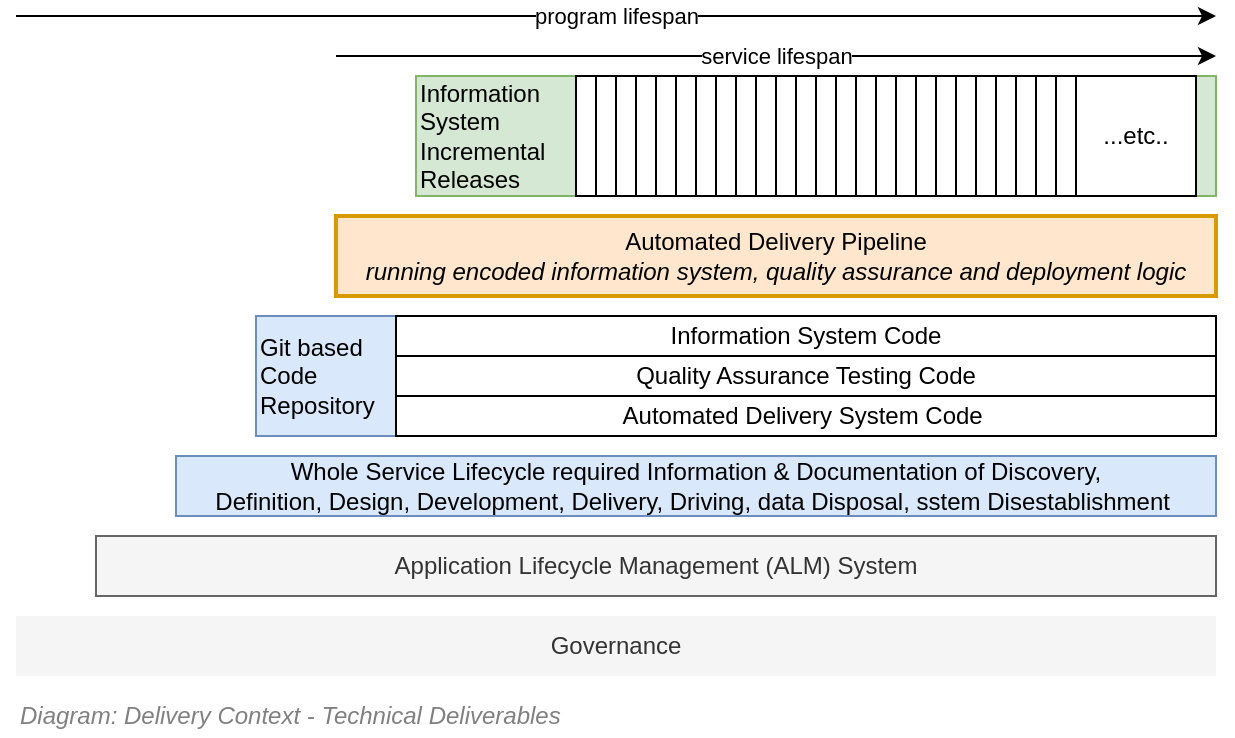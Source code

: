 <mxfile version="17.5.0" type="google"><diagram id="qJkD7ke46GqbPMPw2COf" name="Technical Deliverables"><mxGraphModel grid="1" page="1" gridSize="10" guides="1" tooltips="1" connect="1" arrows="1" fold="1" pageScale="1" pageWidth="827" pageHeight="1169" math="0" shadow="0"><root><mxCell id="fMRSuO60Gew_6aRGeOks-0"/><mxCell id="fMRSuO60Gew_6aRGeOks-1" value="Diagram" parent="fMRSuO60Gew_6aRGeOks-0"/><mxCell id="fMRSuO60Gew_6aRGeOks-2" value="Git based &lt;br&gt;Code &lt;br&gt;Repository" style="rounded=0;whiteSpace=wrap;html=1;align=left;recursiveResize=0;container=1;collapsible=0;fillColor=#dae8fc;strokeColor=#6c8ebf;" vertex="1" parent="fMRSuO60Gew_6aRGeOks-1"><mxGeometry x="240" y="330" width="480" height="60" as="geometry"/></mxCell><mxCell id="fMRSuO60Gew_6aRGeOks-3" value="Quality Assurance Testing Code" style="rounded=0;whiteSpace=wrap;html=1;" vertex="1" parent="fMRSuO60Gew_6aRGeOks-1"><mxGeometry x="310" y="350" width="410" height="20" as="geometry"/></mxCell><mxCell id="fMRSuO60Gew_6aRGeOks-4" value="Information &lt;br&gt;System &lt;br&gt;Incremental&lt;br&gt;Releases" style="rounded=0;whiteSpace=wrap;html=1;align=left;recursiveResize=0;collapsible=0;container=1;fillColor=#d5e8d4;strokeColor=#82b366;" vertex="1" parent="fMRSuO60Gew_6aRGeOks-1"><mxGeometry x="320" y="210" width="400" height="60" as="geometry"/></mxCell><mxCell id="fMRSuO60Gew_6aRGeOks-5" value="" style="rounded=0;whiteSpace=wrap;html=1;align=left;" vertex="1" parent="fMRSuO60Gew_6aRGeOks-4"><mxGeometry x="80" width="10" height="60" as="geometry"/></mxCell><mxCell id="fMRSuO60Gew_6aRGeOks-6" value="" style="rounded=0;whiteSpace=wrap;html=1;align=left;" vertex="1" parent="fMRSuO60Gew_6aRGeOks-4"><mxGeometry x="90" width="10" height="60" as="geometry"/></mxCell><mxCell id="fMRSuO60Gew_6aRGeOks-7" value="" style="rounded=0;whiteSpace=wrap;html=1;align=left;" vertex="1" parent="fMRSuO60Gew_6aRGeOks-4"><mxGeometry x="100" width="10" height="60" as="geometry"/></mxCell><mxCell id="fMRSuO60Gew_6aRGeOks-8" value="" style="rounded=0;whiteSpace=wrap;html=1;align=left;" vertex="1" parent="fMRSuO60Gew_6aRGeOks-4"><mxGeometry x="110" width="10" height="60" as="geometry"/></mxCell><mxCell id="fMRSuO60Gew_6aRGeOks-9" value="" style="rounded=0;whiteSpace=wrap;html=1;align=left;" vertex="1" parent="fMRSuO60Gew_6aRGeOks-4"><mxGeometry x="120" width="10" height="60" as="geometry"/></mxCell><mxCell id="fMRSuO60Gew_6aRGeOks-10" value="" style="rounded=0;whiteSpace=wrap;html=1;align=left;" vertex="1" parent="fMRSuO60Gew_6aRGeOks-4"><mxGeometry x="130" width="10" height="60" as="geometry"/></mxCell><mxCell id="fMRSuO60Gew_6aRGeOks-11" value="" style="rounded=0;whiteSpace=wrap;html=1;align=left;" vertex="1" parent="fMRSuO60Gew_6aRGeOks-4"><mxGeometry x="140" width="10" height="60" as="geometry"/></mxCell><mxCell id="fMRSuO60Gew_6aRGeOks-12" value="" style="rounded=0;whiteSpace=wrap;html=1;align=left;" vertex="1" parent="fMRSuO60Gew_6aRGeOks-4"><mxGeometry x="150" width="10" height="60" as="geometry"/></mxCell><mxCell id="fMRSuO60Gew_6aRGeOks-13" value="" style="rounded=0;whiteSpace=wrap;html=1;align=left;" vertex="1" parent="fMRSuO60Gew_6aRGeOks-4"><mxGeometry x="160" width="10" height="60" as="geometry"/></mxCell><mxCell id="fMRSuO60Gew_6aRGeOks-14" value="" style="rounded=0;whiteSpace=wrap;html=1;align=left;" vertex="1" parent="fMRSuO60Gew_6aRGeOks-4"><mxGeometry x="170" width="10" height="60" as="geometry"/></mxCell><mxCell id="fMRSuO60Gew_6aRGeOks-15" value="" style="rounded=0;whiteSpace=wrap;html=1;align=left;" vertex="1" parent="fMRSuO60Gew_6aRGeOks-4"><mxGeometry x="180" width="10" height="60" as="geometry"/></mxCell><mxCell id="fMRSuO60Gew_6aRGeOks-16" value="" style="rounded=0;whiteSpace=wrap;html=1;align=left;" vertex="1" parent="fMRSuO60Gew_6aRGeOks-4"><mxGeometry x="190" width="10" height="60" as="geometry"/></mxCell><mxCell id="fMRSuO60Gew_6aRGeOks-17" value="" style="rounded=0;whiteSpace=wrap;html=1;align=left;" vertex="1" parent="fMRSuO60Gew_6aRGeOks-4"><mxGeometry x="200" width="10" height="60" as="geometry"/></mxCell><mxCell id="fMRSuO60Gew_6aRGeOks-18" value="" style="rounded=0;whiteSpace=wrap;html=1;align=left;" vertex="1" parent="fMRSuO60Gew_6aRGeOks-4"><mxGeometry x="210" width="10" height="60" as="geometry"/></mxCell><mxCell id="fMRSuO60Gew_6aRGeOks-19" value="" style="rounded=0;whiteSpace=wrap;html=1;align=left;" vertex="1" parent="fMRSuO60Gew_6aRGeOks-4"><mxGeometry x="220" width="10" height="60" as="geometry"/></mxCell><mxCell id="fMRSuO60Gew_6aRGeOks-20" value="" style="rounded=0;whiteSpace=wrap;html=1;align=left;" vertex="1" parent="fMRSuO60Gew_6aRGeOks-4"><mxGeometry x="230" width="10" height="60" as="geometry"/></mxCell><mxCell id="fMRSuO60Gew_6aRGeOks-21" value="" style="rounded=0;whiteSpace=wrap;html=1;align=left;" vertex="1" parent="fMRSuO60Gew_6aRGeOks-4"><mxGeometry x="240" width="10" height="60" as="geometry"/></mxCell><mxCell id="fMRSuO60Gew_6aRGeOks-22" value="" style="rounded=0;whiteSpace=wrap;html=1;align=left;" vertex="1" parent="fMRSuO60Gew_6aRGeOks-4"><mxGeometry x="250" width="10" height="60" as="geometry"/></mxCell><mxCell id="fMRSuO60Gew_6aRGeOks-23" value="" style="rounded=0;whiteSpace=wrap;html=1;align=left;" vertex="1" parent="fMRSuO60Gew_6aRGeOks-4"><mxGeometry x="260" width="10" height="60" as="geometry"/></mxCell><mxCell id="fMRSuO60Gew_6aRGeOks-24" value="" style="rounded=0;whiteSpace=wrap;html=1;align=left;" vertex="1" parent="fMRSuO60Gew_6aRGeOks-4"><mxGeometry x="270" width="10" height="60" as="geometry"/></mxCell><mxCell id="fMRSuO60Gew_6aRGeOks-25" value="" style="rounded=0;whiteSpace=wrap;html=1;align=left;" vertex="1" parent="fMRSuO60Gew_6aRGeOks-4"><mxGeometry x="280" width="10" height="60" as="geometry"/></mxCell><mxCell id="fMRSuO60Gew_6aRGeOks-26" value="" style="rounded=0;whiteSpace=wrap;html=1;align=left;" vertex="1" parent="fMRSuO60Gew_6aRGeOks-4"><mxGeometry x="290" width="10" height="60" as="geometry"/></mxCell><mxCell id="fMRSuO60Gew_6aRGeOks-27" value="" style="rounded=0;whiteSpace=wrap;html=1;align=left;" vertex="1" parent="fMRSuO60Gew_6aRGeOks-4"><mxGeometry x="300" width="10" height="60" as="geometry"/></mxCell><mxCell id="fMRSuO60Gew_6aRGeOks-28" value="" style="rounded=0;whiteSpace=wrap;html=1;align=left;" vertex="1" parent="fMRSuO60Gew_6aRGeOks-4"><mxGeometry x="310" width="10" height="60" as="geometry"/></mxCell><mxCell id="fMRSuO60Gew_6aRGeOks-29" value="" style="rounded=0;whiteSpace=wrap;html=1;align=left;" vertex="1" parent="fMRSuO60Gew_6aRGeOks-4"><mxGeometry x="320" width="10" height="60" as="geometry"/></mxCell><mxCell id="fMRSuO60Gew_6aRGeOks-30" value="...etc.." style="rounded=0;whiteSpace=wrap;html=1;align=center;" vertex="1" parent="fMRSuO60Gew_6aRGeOks-4"><mxGeometry x="330" width="60" height="60" as="geometry"/></mxCell><mxCell id="fMRSuO60Gew_6aRGeOks-31" value="Application Lifecycle Management (ALM) System" style="rounded=0;whiteSpace=wrap;html=1;fillColor=#f5f5f5;strokeColor=#666666;fontColor=#333333;" vertex="1" parent="fMRSuO60Gew_6aRGeOks-1"><mxGeometry x="160" y="440" width="560" height="30" as="geometry"/></mxCell><mxCell id="fMRSuO60Gew_6aRGeOks-32" value="Whole Service Lifecycle required Information &amp;amp; Documentation of Discovery, &lt;br&gt;Definition, Design, Development, Delivery, Driving, data Disposal, sstem Disestablishment&amp;nbsp;" style="rounded=0;whiteSpace=wrap;html=1;fillColor=#dae8fc;strokeColor=#6c8ebf;" vertex="1" parent="fMRSuO60Gew_6aRGeOks-1"><mxGeometry x="200" y="400" width="520" height="30" as="geometry"/></mxCell><mxCell id="fMRSuO60Gew_6aRGeOks-33" value="Automated Delivery Pipeline &lt;br&gt;&lt;i&gt;running encoded information system, quality assurance and deployment logic&lt;/i&gt;" style="rounded=0;whiteSpace=wrap;html=1;fillColor=#ffe6cc;strokeColor=#d79b00;strokeWidth=2;" vertex="1" parent="fMRSuO60Gew_6aRGeOks-1"><mxGeometry x="280" y="280" width="440" height="40" as="geometry"/></mxCell><mxCell id="fMRSuO60Gew_6aRGeOks-34" value="Information System Code" style="rounded=0;whiteSpace=wrap;html=1;" vertex="1" parent="fMRSuO60Gew_6aRGeOks-1"><mxGeometry x="310" y="330" width="410" height="20" as="geometry"/></mxCell><mxCell id="fMRSuO60Gew_6aRGeOks-35" value="Automated Delivery System Code&amp;nbsp;" style="rounded=0;whiteSpace=wrap;html=1;" vertex="1" parent="fMRSuO60Gew_6aRGeOks-1"><mxGeometry x="310" y="370" width="410" height="20" as="geometry"/></mxCell><mxCell id="fMRSuO60Gew_6aRGeOks-36" value="service lifespan" style="endArrow=classic;html=1;" edge="1" parent="fMRSuO60Gew_6aRGeOks-1"><mxGeometry width="50" height="50" relative="1" as="geometry"><mxPoint x="280" y="200" as="sourcePoint"/><mxPoint x="720" y="200" as="targetPoint"/></mxGeometry></mxCell><mxCell id="fMRSuO60Gew_6aRGeOks-37" value="program lifespan" style="endArrow=classic;html=1;" edge="1" parent="fMRSuO60Gew_6aRGeOks-1"><mxGeometry width="50" height="50" relative="1" as="geometry"><mxPoint x="120" y="180" as="sourcePoint"/><mxPoint x="720" y="180" as="targetPoint"/></mxGeometry></mxCell><mxCell id="fMRSuO60Gew_6aRGeOks-38" value="Governance" style="rounded=0;whiteSpace=wrap;html=1;fillColor=#f5f5f5;strokeColor=none;fontColor=#333333;" vertex="1" parent="fMRSuO60Gew_6aRGeOks-1"><mxGeometry x="120" y="480" width="600" height="30" as="geometry"/></mxCell><mxCell id="1i1IyheylOgnJuil8SMN-0" value="Title/Diagram" parent="fMRSuO60Gew_6aRGeOks-0"/><mxCell id="fMRSuO60Gew_6aRGeOks-39" value="&lt;font style=&quot;font-size: 12px ; font-weight: normal&quot;&gt;&lt;i&gt;Diagram: Delivery Context - Technical&amp;nbsp;&lt;/i&gt;&lt;/font&gt;&lt;span style=&quot;font-size: 12px ; font-weight: 400&quot;&gt;&lt;i&gt;Deliverables&lt;/i&gt;&lt;/span&gt;" style="text;strokeColor=none;fillColor=none;html=1;fontSize=10;fontStyle=1;verticalAlign=middle;align=left;shadow=0;glass=0;comic=0;opacity=30;fontColor=#808080;" vertex="1" parent="1i1IyheylOgnJuil8SMN-0"><mxGeometry x="120" y="520" width="600" height="20" as="geometry"/></mxCell><mxCell id="1i1IyheylOgnJuil8SMN-1" value="Legend" parent="fMRSuO60Gew_6aRGeOks-0"/></root></mxGraphModel></diagram></mxfile>